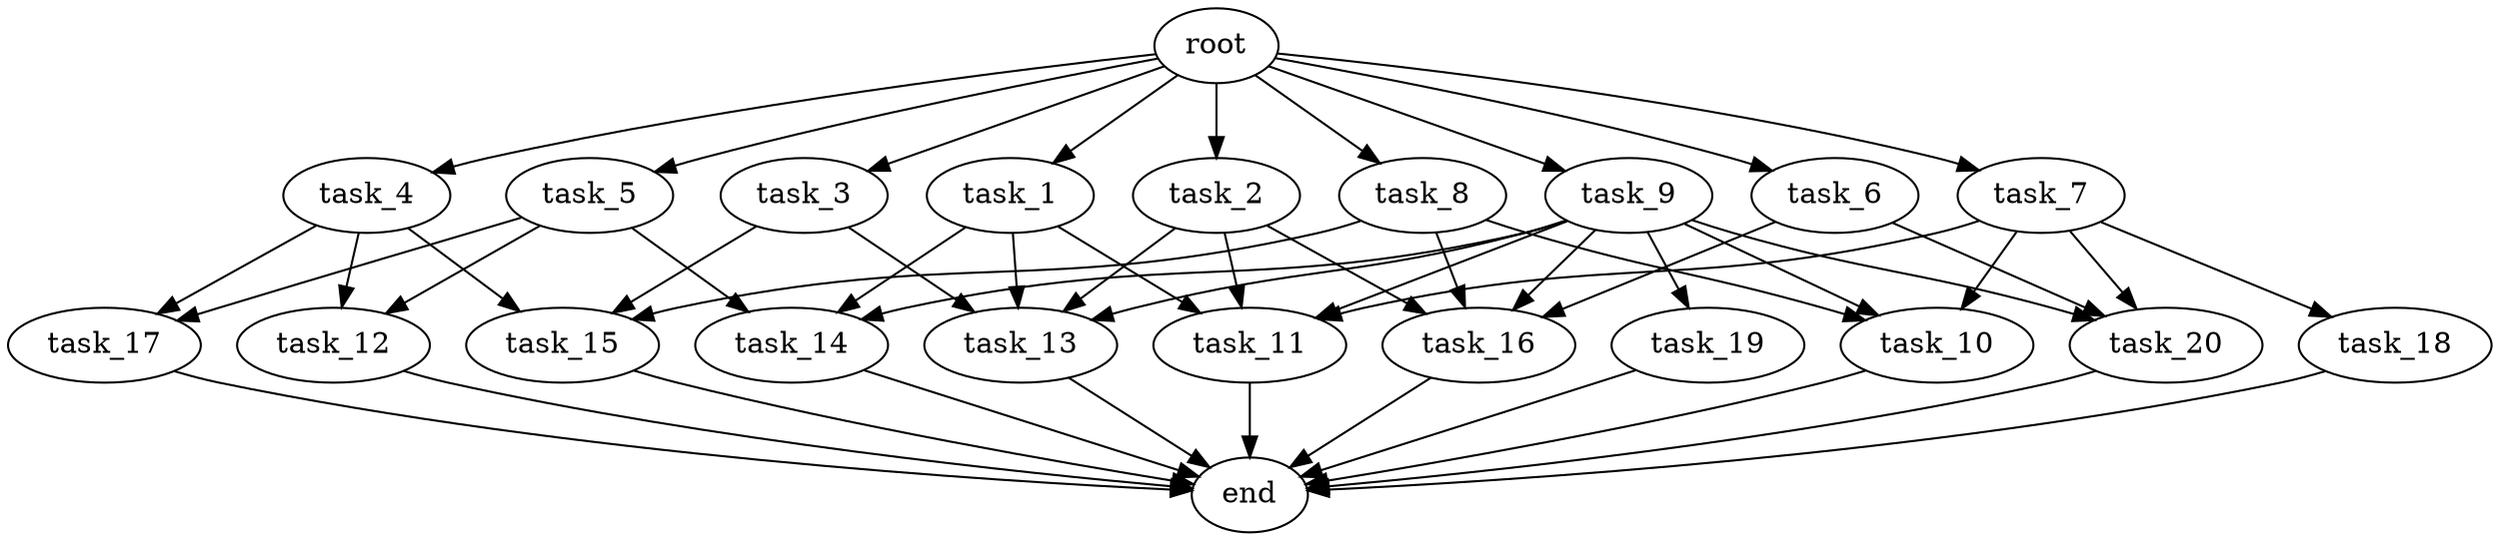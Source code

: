 digraph G {
  root [size="0.000000e+00"];
  task_1 [size="1.819711e+10"];
  task_2 [size="8.764024e+10"];
  task_3 [size="9.447627e+10"];
  task_4 [size="8.843530e+10"];
  task_5 [size="2.245647e+10"];
  task_6 [size="9.481144e+10"];
  task_7 [size="9.231200e+10"];
  task_8 [size="6.471420e+10"];
  task_9 [size="6.266647e+10"];
  task_10 [size="9.068541e+10"];
  task_11 [size="9.741302e+10"];
  task_12 [size="1.983464e+10"];
  task_13 [size="7.012910e+10"];
  task_14 [size="1.688391e+10"];
  task_15 [size="4.010948e+10"];
  task_16 [size="4.289605e+10"];
  task_17 [size="2.602318e+10"];
  task_18 [size="8.915236e+09"];
  task_19 [size="3.679834e+10"];
  task_20 [size="9.472488e+10"];
  end [size="0.000000e+00"];

  root -> task_1 [size="1.000000e-12"];
  root -> task_2 [size="1.000000e-12"];
  root -> task_3 [size="1.000000e-12"];
  root -> task_4 [size="1.000000e-12"];
  root -> task_5 [size="1.000000e-12"];
  root -> task_6 [size="1.000000e-12"];
  root -> task_7 [size="1.000000e-12"];
  root -> task_8 [size="1.000000e-12"];
  root -> task_9 [size="1.000000e-12"];
  task_1 -> task_11 [size="2.435325e+08"];
  task_1 -> task_13 [size="1.753228e+08"];
  task_1 -> task_14 [size="5.627969e+07"];
  task_2 -> task_11 [size="2.435325e+08"];
  task_2 -> task_13 [size="1.753228e+08"];
  task_2 -> task_16 [size="1.072401e+08"];
  task_3 -> task_13 [size="1.753228e+08"];
  task_3 -> task_15 [size="1.336983e+08"];
  task_4 -> task_12 [size="9.917319e+07"];
  task_4 -> task_15 [size="1.336983e+08"];
  task_4 -> task_17 [size="1.301159e+08"];
  task_5 -> task_12 [size="9.917319e+07"];
  task_5 -> task_14 [size="5.627969e+07"];
  task_5 -> task_17 [size="1.301159e+08"];
  task_6 -> task_16 [size="1.072401e+08"];
  task_6 -> task_20 [size="3.157496e+08"];
  task_7 -> task_10 [size="3.022847e+08"];
  task_7 -> task_11 [size="2.435325e+08"];
  task_7 -> task_18 [size="8.915236e+07"];
  task_7 -> task_20 [size="3.157496e+08"];
  task_8 -> task_10 [size="3.022847e+08"];
  task_8 -> task_15 [size="1.336983e+08"];
  task_8 -> task_16 [size="1.072401e+08"];
  task_9 -> task_10 [size="3.022847e+08"];
  task_9 -> task_11 [size="2.435325e+08"];
  task_9 -> task_13 [size="1.753228e+08"];
  task_9 -> task_14 [size="5.627969e+07"];
  task_9 -> task_16 [size="1.072401e+08"];
  task_9 -> task_19 [size="3.679834e+08"];
  task_9 -> task_20 [size="3.157496e+08"];
  task_10 -> end [size="1.000000e-12"];
  task_11 -> end [size="1.000000e-12"];
  task_12 -> end [size="1.000000e-12"];
  task_13 -> end [size="1.000000e-12"];
  task_14 -> end [size="1.000000e-12"];
  task_15 -> end [size="1.000000e-12"];
  task_16 -> end [size="1.000000e-12"];
  task_17 -> end [size="1.000000e-12"];
  task_18 -> end [size="1.000000e-12"];
  task_19 -> end [size="1.000000e-12"];
  task_20 -> end [size="1.000000e-12"];
}
